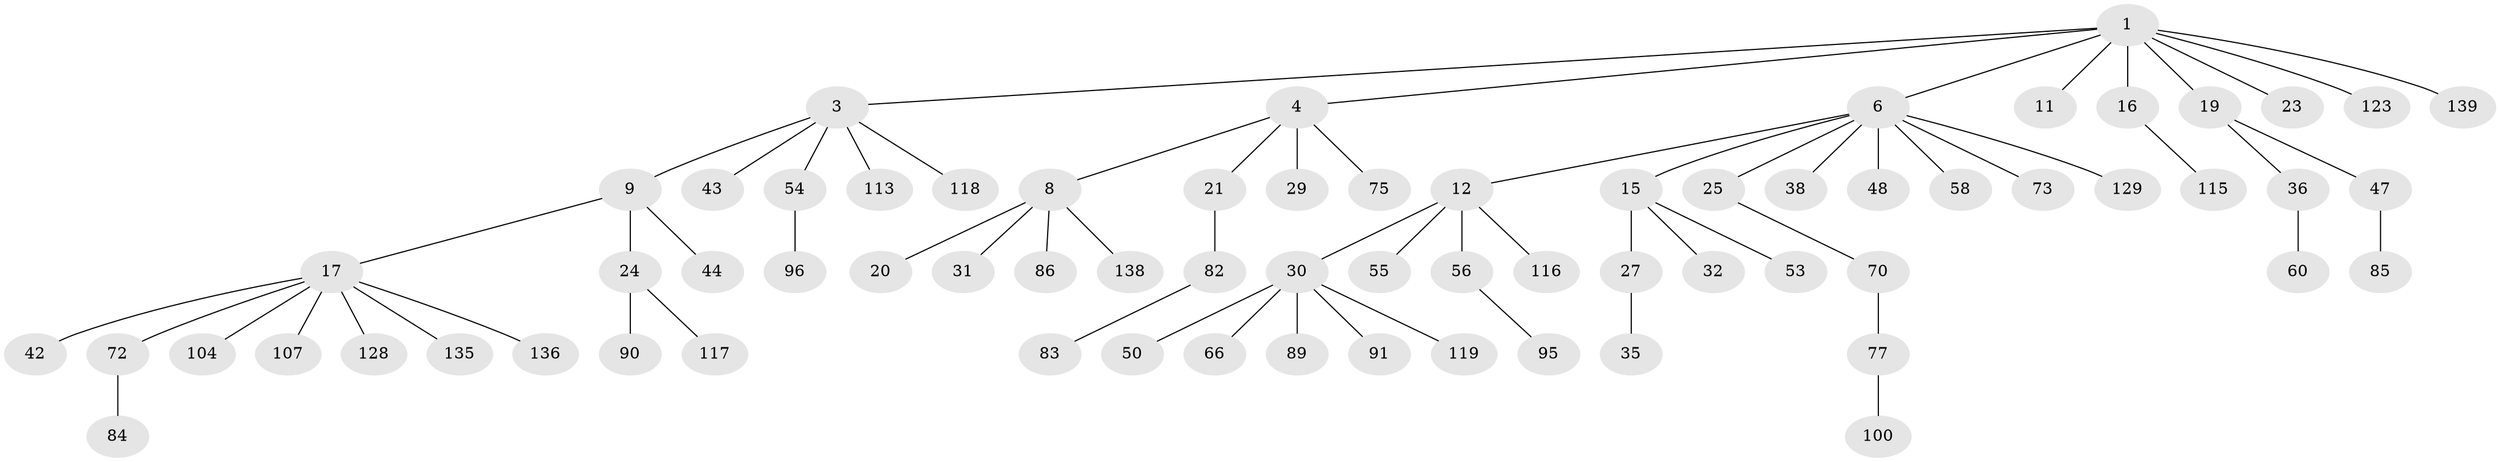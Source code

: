 // original degree distribution, {5: 0.050359712230215826, 6: 0.014388489208633094, 3: 0.1223021582733813, 4: 0.07913669064748201, 2: 0.2302158273381295, 1: 0.5035971223021583}
// Generated by graph-tools (version 1.1) at 2025/54/03/05/25 16:54:47]
// undirected, 69 vertices, 68 edges
graph export_dot {
graph [start="1"]
  node [color=gray90,style=filled];
  1 [super="+2+5"];
  3 [super="+18"];
  4 [super="+7"];
  6 [super="+14+13+22"];
  8 [super="+57"];
  9 [super="+62+10"];
  11 [super="+68"];
  12 [super="+80"];
  15;
  16 [super="+133"];
  17 [super="+26+108"];
  19;
  20;
  21;
  23 [super="+93+45+105"];
  24 [super="+65"];
  25 [super="+46"];
  27 [super="+87"];
  29 [super="+101+52+81"];
  30 [super="+33+49+40+134"];
  31 [super="+39"];
  32;
  35 [super="+131+92+71"];
  36;
  38 [super="+111+103+98+59"];
  42;
  43;
  44;
  47 [super="+67"];
  48 [super="+114+76"];
  50 [super="+120"];
  53 [super="+125+112"];
  54 [super="+109+97"];
  55;
  56;
  58 [super="+130"];
  60;
  66;
  70 [super="+132"];
  72 [super="+126"];
  73 [super="+121"];
  75;
  77;
  82;
  83 [super="+94"];
  84;
  85;
  86;
  89;
  90;
  91;
  95;
  96;
  100;
  104;
  107;
  113;
  115;
  116;
  117 [super="+122"];
  118;
  119;
  123;
  128;
  129;
  135;
  136;
  138;
  139;
  1 -- 3;
  1 -- 16;
  1 -- 19;
  1 -- 4;
  1 -- 6;
  1 -- 23;
  1 -- 123;
  1 -- 11;
  1 -- 139;
  3 -- 9;
  3 -- 43;
  3 -- 113;
  3 -- 118;
  3 -- 54;
  4 -- 75;
  4 -- 8;
  4 -- 21;
  4 -- 29;
  6 -- 12;
  6 -- 38;
  6 -- 15;
  6 -- 48;
  6 -- 129;
  6 -- 73;
  6 -- 58;
  6 -- 25;
  8 -- 20;
  8 -- 31;
  8 -- 86;
  8 -- 138;
  9 -- 24;
  9 -- 44;
  9 -- 17;
  12 -- 30;
  12 -- 55;
  12 -- 56;
  12 -- 116;
  15 -- 27;
  15 -- 32;
  15 -- 53;
  16 -- 115;
  17 -- 104;
  17 -- 128;
  17 -- 135;
  17 -- 136;
  17 -- 107;
  17 -- 42;
  17 -- 72;
  19 -- 36;
  19 -- 47;
  21 -- 82;
  24 -- 90;
  24 -- 117;
  25 -- 70;
  27 -- 35;
  30 -- 50;
  30 -- 91;
  30 -- 89;
  30 -- 66;
  30 -- 119;
  36 -- 60;
  47 -- 85;
  54 -- 96;
  56 -- 95;
  70 -- 77;
  72 -- 84;
  77 -- 100;
  82 -- 83;
}
